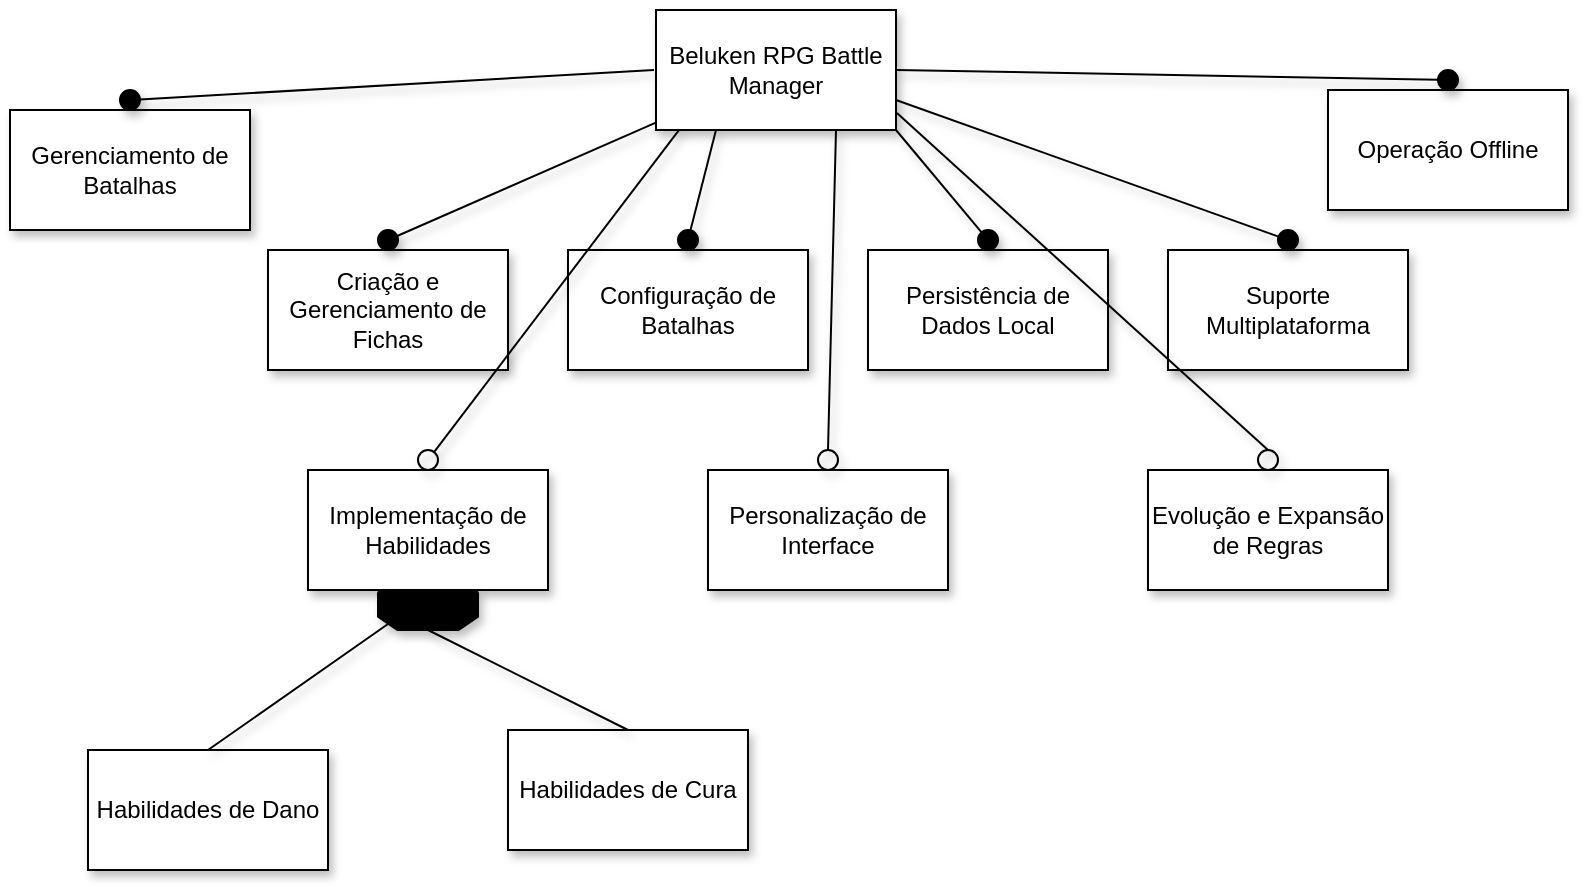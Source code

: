 <mxfile version="27.2.0">
  <diagram name="Página-1" id="bJYllmaD8wvGfpleeAQp">
    <mxGraphModel grid="1" page="1" gridSize="10" guides="1" tooltips="1" connect="1" arrows="1" fold="1" pageScale="1" pageWidth="827" pageHeight="1169" math="0" shadow="0">
      <root>
        <mxCell id="0" />
        <mxCell id="1" parent="0" />
        <mxCell id="z1I6TeJDTpT5_EIUyGYr-1" value="Beluken RPG Battle Manager" style="rounded=0;whiteSpace=wrap;html=1;shadow=1;" vertex="1" parent="1">
          <mxGeometry x="354" y="60" width="120" height="60" as="geometry" />
        </mxCell>
        <mxCell id="z1I6TeJDTpT5_EIUyGYr-5" value="" style="endArrow=none;html=1;rounded=0;entryX=-0.003;entryY=0.94;entryDx=0;entryDy=0;entryPerimeter=0;shadow=1;" edge="1" parent="1" source="z1I6TeJDTpT5_EIUyGYr-8" target="z1I6TeJDTpT5_EIUyGYr-1">
          <mxGeometry width="50" height="50" relative="1" as="geometry">
            <mxPoint x="220" y="170" as="sourcePoint" />
            <mxPoint x="354" y="90" as="targetPoint" />
          </mxGeometry>
        </mxCell>
        <mxCell id="z1I6TeJDTpT5_EIUyGYr-6" value="Criação e Gerenciamento de Fichas" style="rounded=0;whiteSpace=wrap;html=1;shadow=1;" vertex="1" parent="1">
          <mxGeometry x="160" y="180" width="120" height="60" as="geometry" />
        </mxCell>
        <mxCell id="z1I6TeJDTpT5_EIUyGYr-10" value="" style="endArrow=none;html=1;rounded=0;shadow=1;" edge="1" parent="1" target="z1I6TeJDTpT5_EIUyGYr-8">
          <mxGeometry width="50" height="50" relative="1" as="geometry">
            <mxPoint x="220" y="170" as="sourcePoint" />
            <mxPoint x="354" y="90" as="targetPoint" />
          </mxGeometry>
        </mxCell>
        <mxCell id="z1I6TeJDTpT5_EIUyGYr-8" value="" style="ellipse;whiteSpace=wrap;html=1;fillColor=#000000;shadow=1;" vertex="1" parent="1">
          <mxGeometry x="215" y="170" width="10" height="10" as="geometry" />
        </mxCell>
        <mxCell id="z1I6TeJDTpT5_EIUyGYr-11" value="" style="endArrow=none;html=1;rounded=0;shadow=1;" edge="1" parent="1" source="z1I6TeJDTpT5_EIUyGYr-14">
          <mxGeometry width="50" height="50" relative="1" as="geometry">
            <mxPoint x="91" y="100" as="sourcePoint" />
            <mxPoint x="353" y="90" as="targetPoint" />
          </mxGeometry>
        </mxCell>
        <mxCell id="z1I6TeJDTpT5_EIUyGYr-12" value="Gerenciamento de Batalhas" style="rounded=0;whiteSpace=wrap;html=1;shadow=1;" vertex="1" parent="1">
          <mxGeometry x="31" y="110" width="120" height="60" as="geometry" />
        </mxCell>
        <mxCell id="z1I6TeJDTpT5_EIUyGYr-13" value="" style="endArrow=none;html=1;rounded=0;shadow=1;" edge="1" parent="1" target="z1I6TeJDTpT5_EIUyGYr-14">
          <mxGeometry width="50" height="50" relative="1" as="geometry">
            <mxPoint x="91" y="100" as="sourcePoint" />
            <mxPoint x="225" y="20" as="targetPoint" />
          </mxGeometry>
        </mxCell>
        <mxCell id="z1I6TeJDTpT5_EIUyGYr-14" value="" style="ellipse;whiteSpace=wrap;html=1;fillColor=#000000;shadow=1;" vertex="1" parent="1">
          <mxGeometry x="86" y="100" width="10" height="10" as="geometry" />
        </mxCell>
        <mxCell id="z1I6TeJDTpT5_EIUyGYr-15" value="" style="endArrow=none;html=1;rounded=0;entryX=0.25;entryY=1;entryDx=0;entryDy=0;shadow=1;" edge="1" parent="1" source="z1I6TeJDTpT5_EIUyGYr-18" target="z1I6TeJDTpT5_EIUyGYr-1">
          <mxGeometry width="50" height="50" relative="1" as="geometry">
            <mxPoint x="370" y="180" as="sourcePoint" />
            <mxPoint x="504" y="100" as="targetPoint" />
          </mxGeometry>
        </mxCell>
        <mxCell id="z1I6TeJDTpT5_EIUyGYr-16" value="Configuração de Batalhas" style="rounded=0;whiteSpace=wrap;html=1;shadow=1;" vertex="1" parent="1">
          <mxGeometry x="310" y="180" width="120" height="60" as="geometry" />
        </mxCell>
        <mxCell id="z1I6TeJDTpT5_EIUyGYr-17" value="" style="endArrow=none;html=1;rounded=0;shadow=1;" edge="1" parent="1" target="z1I6TeJDTpT5_EIUyGYr-18">
          <mxGeometry width="50" height="50" relative="1" as="geometry">
            <mxPoint x="370" y="170" as="sourcePoint" />
            <mxPoint x="504" y="90" as="targetPoint" />
          </mxGeometry>
        </mxCell>
        <mxCell id="z1I6TeJDTpT5_EIUyGYr-18" value="" style="ellipse;whiteSpace=wrap;html=1;fillColor=#000000;shadow=1;" vertex="1" parent="1">
          <mxGeometry x="365" y="170" width="10" height="10" as="geometry" />
        </mxCell>
        <mxCell id="z1I6TeJDTpT5_EIUyGYr-19" value="" style="endArrow=none;html=1;rounded=0;entryX=1;entryY=1;entryDx=0;entryDy=0;shadow=1;" edge="1" parent="1" source="z1I6TeJDTpT5_EIUyGYr-22" target="z1I6TeJDTpT5_EIUyGYr-1">
          <mxGeometry width="50" height="50" relative="1" as="geometry">
            <mxPoint x="510" y="170" as="sourcePoint" />
            <mxPoint x="524" y="110" as="targetPoint" />
          </mxGeometry>
        </mxCell>
        <mxCell id="z1I6TeJDTpT5_EIUyGYr-20" value="Persistência de Dados Local" style="rounded=0;whiteSpace=wrap;html=1;shadow=1;" vertex="1" parent="1">
          <mxGeometry x="460" y="180" width="120" height="60" as="geometry" />
        </mxCell>
        <mxCell id="z1I6TeJDTpT5_EIUyGYr-21" value="" style="endArrow=none;html=1;rounded=0;shadow=1;" edge="1" parent="1" target="z1I6TeJDTpT5_EIUyGYr-22">
          <mxGeometry width="50" height="50" relative="1" as="geometry">
            <mxPoint x="520" y="170" as="sourcePoint" />
            <mxPoint x="654" y="90" as="targetPoint" />
          </mxGeometry>
        </mxCell>
        <mxCell id="z1I6TeJDTpT5_EIUyGYr-22" value="" style="ellipse;whiteSpace=wrap;html=1;fillColor=#000000;shadow=1;" vertex="1" parent="1">
          <mxGeometry x="515" y="170" width="10" height="10" as="geometry" />
        </mxCell>
        <mxCell id="z1I6TeJDTpT5_EIUyGYr-23" value="" style="endArrow=none;html=1;rounded=0;entryX=1;entryY=0.5;entryDx=0;entryDy=0;shadow=1;" edge="1" parent="1" source="z1I6TeJDTpT5_EIUyGYr-26" target="z1I6TeJDTpT5_EIUyGYr-1">
          <mxGeometry width="50" height="50" relative="1" as="geometry">
            <mxPoint x="660" y="130" as="sourcePoint" />
            <mxPoint x="624" y="80" as="targetPoint" />
          </mxGeometry>
        </mxCell>
        <mxCell id="z1I6TeJDTpT5_EIUyGYr-24" value="Operação Offline" style="rounded=0;whiteSpace=wrap;html=1;shadow=1;" vertex="1" parent="1">
          <mxGeometry x="690" y="100" width="120" height="60" as="geometry" />
        </mxCell>
        <mxCell id="z1I6TeJDTpT5_EIUyGYr-25" value="" style="endArrow=none;html=1;rounded=0;shadow=1;" edge="1" parent="1" target="z1I6TeJDTpT5_EIUyGYr-26">
          <mxGeometry width="50" height="50" relative="1" as="geometry">
            <mxPoint x="750" y="90" as="sourcePoint" />
            <mxPoint x="884" y="10" as="targetPoint" />
          </mxGeometry>
        </mxCell>
        <mxCell id="z1I6TeJDTpT5_EIUyGYr-26" value="" style="ellipse;whiteSpace=wrap;html=1;fillColor=#000000;shadow=1;" vertex="1" parent="1">
          <mxGeometry x="745" y="90" width="10" height="10" as="geometry" />
        </mxCell>
        <mxCell id="z1I6TeJDTpT5_EIUyGYr-27" value="" style="endArrow=none;html=1;rounded=0;entryX=1;entryY=0.75;entryDx=0;entryDy=0;shadow=1;" edge="1" parent="1" source="z1I6TeJDTpT5_EIUyGYr-30" target="z1I6TeJDTpT5_EIUyGYr-1">
          <mxGeometry width="50" height="50" relative="1" as="geometry">
            <mxPoint x="91" y="240" as="sourcePoint" />
            <mxPoint x="55" y="190" as="targetPoint" />
          </mxGeometry>
        </mxCell>
        <mxCell id="z1I6TeJDTpT5_EIUyGYr-28" value="Suporte Multiplataforma" style="rounded=0;whiteSpace=wrap;html=1;shadow=1;" vertex="1" parent="1">
          <mxGeometry x="610" y="180" width="120" height="60" as="geometry" />
        </mxCell>
        <mxCell id="z1I6TeJDTpT5_EIUyGYr-29" value="" style="endArrow=none;html=1;rounded=0;shadow=1;" edge="1" parent="1" target="z1I6TeJDTpT5_EIUyGYr-30">
          <mxGeometry width="50" height="50" relative="1" as="geometry">
            <mxPoint x="670" y="170" as="sourcePoint" />
            <mxPoint x="804" y="90" as="targetPoint" />
          </mxGeometry>
        </mxCell>
        <mxCell id="z1I6TeJDTpT5_EIUyGYr-30" value="" style="ellipse;whiteSpace=wrap;html=1;fillColor=#000000;shadow=1;" vertex="1" parent="1">
          <mxGeometry x="665" y="170" width="10" height="10" as="geometry" />
        </mxCell>
        <mxCell id="z1I6TeJDTpT5_EIUyGYr-33" value="" style="endArrow=none;html=1;rounded=0;entryX=0.098;entryY=0.995;entryDx=0;entryDy=0;entryPerimeter=0;shadow=1;" edge="1" parent="1" source="z1I6TeJDTpT5_EIUyGYr-36" target="z1I6TeJDTpT5_EIUyGYr-1">
          <mxGeometry width="50" height="50" relative="1" as="geometry">
            <mxPoint x="156" y="314" as="sourcePoint" />
            <mxPoint x="290" y="260" as="targetPoint" />
          </mxGeometry>
        </mxCell>
        <mxCell id="z1I6TeJDTpT5_EIUyGYr-34" value="Implementação de Habilidades" style="rounded=0;whiteSpace=wrap;html=1;shadow=1;" vertex="1" parent="1">
          <mxGeometry x="180" y="290" width="120" height="60" as="geometry" />
        </mxCell>
        <mxCell id="z1I6TeJDTpT5_EIUyGYr-35" value="" style="endArrow=none;html=1;rounded=0;shadow=1;" edge="1" parent="1" target="z1I6TeJDTpT5_EIUyGYr-36">
          <mxGeometry width="50" height="50" relative="1" as="geometry">
            <mxPoint x="240" y="280" as="sourcePoint" />
            <mxPoint x="374" y="200" as="targetPoint" />
          </mxGeometry>
        </mxCell>
        <mxCell id="z1I6TeJDTpT5_EIUyGYr-36" value="" style="ellipse;whiteSpace=wrap;html=1;fillColor=none;shadow=1;" vertex="1" parent="1">
          <mxGeometry x="235" y="280" width="10" height="10" as="geometry" />
        </mxCell>
        <mxCell id="z1I6TeJDTpT5_EIUyGYr-40" value="Personalização de Interface" style="rounded=0;whiteSpace=wrap;html=1;shadow=1;" vertex="1" parent="1">
          <mxGeometry x="380" y="290" width="120" height="60" as="geometry" />
        </mxCell>
        <mxCell id="z1I6TeJDTpT5_EIUyGYr-41" value="" style="endArrow=none;html=1;rounded=0;shadow=1;" edge="1" parent="1" target="z1I6TeJDTpT5_EIUyGYr-42">
          <mxGeometry width="50" height="50" relative="1" as="geometry">
            <mxPoint x="440" y="280" as="sourcePoint" />
            <mxPoint x="574" y="200" as="targetPoint" />
          </mxGeometry>
        </mxCell>
        <mxCell id="z1I6TeJDTpT5_EIUyGYr-42" value="" style="ellipse;whiteSpace=wrap;html=1;fillColor=none;shadow=1;" vertex="1" parent="1">
          <mxGeometry x="435" y="280" width="10" height="10" as="geometry" />
        </mxCell>
        <mxCell id="z1I6TeJDTpT5_EIUyGYr-44" value="" style="endArrow=none;html=1;rounded=0;entryX=0.75;entryY=1;entryDx=0;entryDy=0;exitX=0.5;exitY=0;exitDx=0;exitDy=0;shadow=1;" edge="1" parent="1" source="z1I6TeJDTpT5_EIUyGYr-42" target="z1I6TeJDTpT5_EIUyGYr-1">
          <mxGeometry width="50" height="50" relative="1" as="geometry">
            <mxPoint x="430" y="431" as="sourcePoint" />
            <mxPoint x="553" y="270" as="targetPoint" />
          </mxGeometry>
        </mxCell>
        <mxCell id="z1I6TeJDTpT5_EIUyGYr-45" value="Evolução e Expansão de Regras" style="rounded=0;whiteSpace=wrap;html=1;shadow=1;" vertex="1" parent="1">
          <mxGeometry x="600" y="290" width="120" height="60" as="geometry" />
        </mxCell>
        <mxCell id="z1I6TeJDTpT5_EIUyGYr-50" value="" style="ellipse;whiteSpace=wrap;html=1;fillColor=none;shadow=1;" vertex="1" parent="1">
          <mxGeometry x="655" y="280" width="10" height="10" as="geometry" />
        </mxCell>
        <mxCell id="z1I6TeJDTpT5_EIUyGYr-51" value="" style="endArrow=none;html=1;rounded=0;entryX=1.004;entryY=0.858;entryDx=0;entryDy=0;exitX=0.5;exitY=0;exitDx=0;exitDy=0;entryPerimeter=0;shadow=1;" edge="1" parent="1" source="z1I6TeJDTpT5_EIUyGYr-50" target="z1I6TeJDTpT5_EIUyGYr-1">
          <mxGeometry width="50" height="50" relative="1" as="geometry">
            <mxPoint x="621" y="250" as="sourcePoint" />
            <mxPoint x="600" y="150" as="targetPoint" />
          </mxGeometry>
        </mxCell>
        <mxCell id="z1I6TeJDTpT5_EIUyGYr-55" value="" style="strokeWidth=1;html=1;shape=mxgraph.flowchart.loop_limit;whiteSpace=wrap;direction=west;fillColor=#000000;shadow=1;" vertex="1" parent="1">
          <mxGeometry x="215" y="350" width="50" height="20" as="geometry" />
        </mxCell>
        <mxCell id="z1I6TeJDTpT5_EIUyGYr-57" value="Habilidades de Dano" style="rounded=0;whiteSpace=wrap;html=1;shadow=1;" vertex="1" parent="1">
          <mxGeometry x="70" y="430" width="120" height="60" as="geometry" />
        </mxCell>
        <mxCell id="z1I6TeJDTpT5_EIUyGYr-58" value="Habilidades de Cura" style="rounded=0;whiteSpace=wrap;html=1;shadow=1;" vertex="1" parent="1">
          <mxGeometry x="280" y="420" width="120" height="60" as="geometry" />
        </mxCell>
        <mxCell id="z1I6TeJDTpT5_EIUyGYr-61" value="" style="endArrow=none;html=1;rounded=0;exitX=0.5;exitY=0;exitDx=0;exitDy=0;entryX=0.9;entryY=0.15;entryDx=0;entryDy=0;entryPerimeter=0;shadow=1;" edge="1" parent="1" source="z1I6TeJDTpT5_EIUyGYr-57" target="z1I6TeJDTpT5_EIUyGYr-55">
          <mxGeometry width="50" height="50" relative="1" as="geometry">
            <mxPoint x="165" y="410" as="sourcePoint" />
            <mxPoint x="215" y="360" as="targetPoint" />
          </mxGeometry>
        </mxCell>
        <mxCell id="z1I6TeJDTpT5_EIUyGYr-63" value="" style="endArrow=none;html=1;rounded=0;exitX=0.5;exitY=0;exitDx=0;exitDy=0;entryX=0.5;entryY=0;entryDx=0;entryDy=0;entryPerimeter=0;shadow=1;" edge="1" parent="1" source="z1I6TeJDTpT5_EIUyGYr-58" target="z1I6TeJDTpT5_EIUyGYr-55">
          <mxGeometry width="50" height="50" relative="1" as="geometry">
            <mxPoint x="195" y="420" as="sourcePoint" />
            <mxPoint x="245" y="370" as="targetPoint" />
          </mxGeometry>
        </mxCell>
        <mxCell id="z1I6TeJDTpT5_EIUyGYr-66" value="" style="endArrow=none;html=1;rounded=0;shadow=1;" edge="1" parent="1">
          <mxGeometry width="50" height="50" relative="1" as="geometry">
            <mxPoint x="615" y="410" as="sourcePoint" />
            <mxPoint x="615" y="410" as="targetPoint" />
          </mxGeometry>
        </mxCell>
      </root>
    </mxGraphModel>
  </diagram>
</mxfile>
